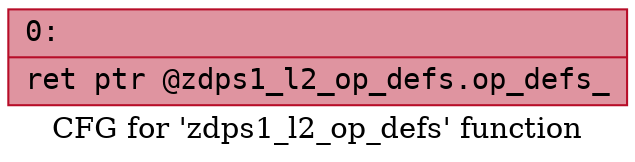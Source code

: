 digraph "CFG for 'zdps1_l2_op_defs' function" {
	label="CFG for 'zdps1_l2_op_defs' function";

	Node0x6000011cd950 [shape=record,color="#b70d28ff", style=filled, fillcolor="#b70d2870" fontname="Courier",label="{0:\l|  ret ptr @zdps1_l2_op_defs.op_defs_\l}"];
}

